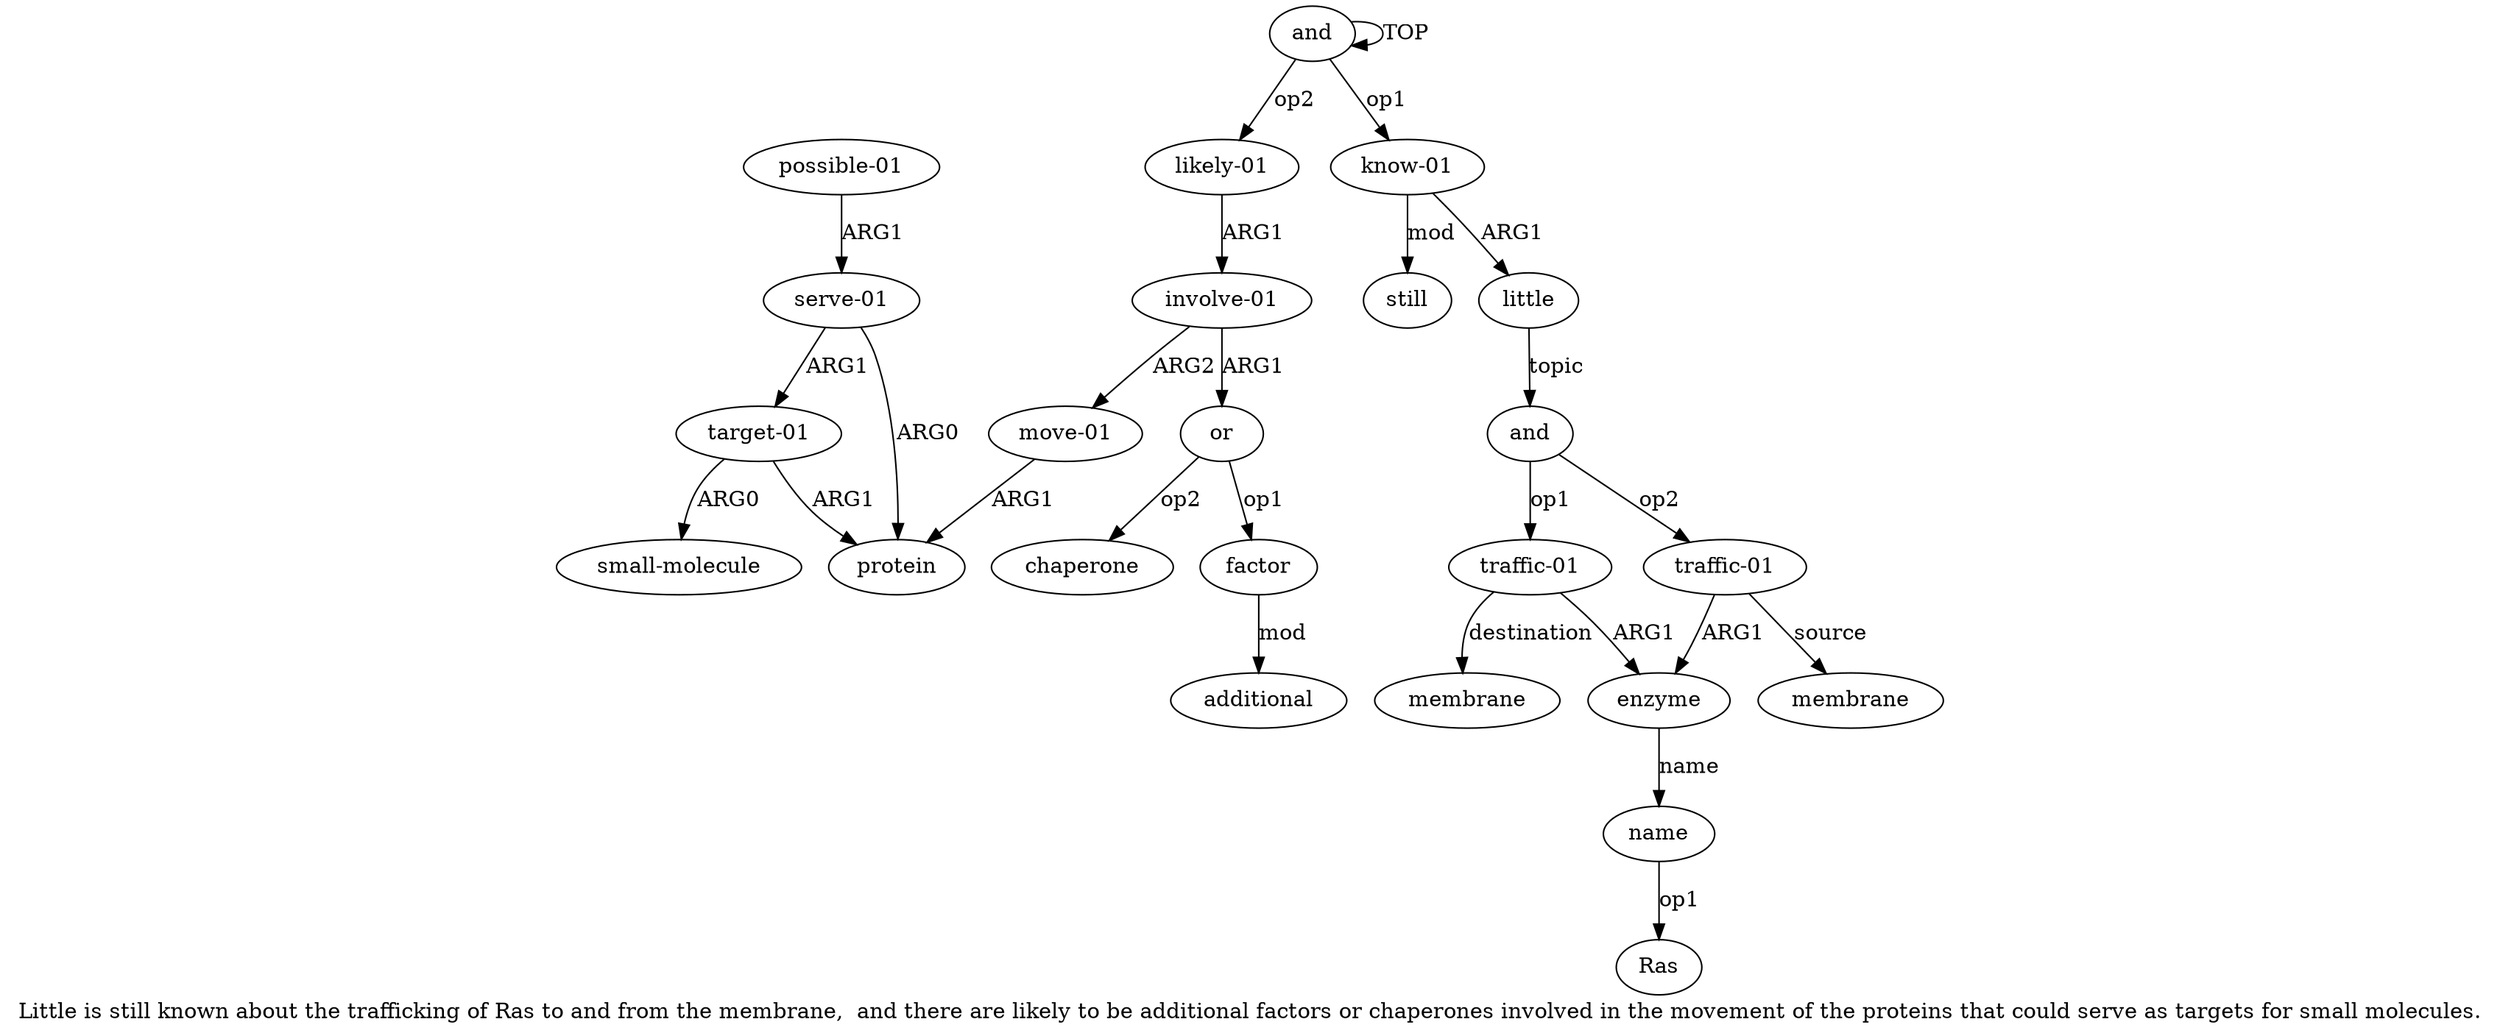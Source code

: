 digraph  {
	graph [label="Little is still known about the trafficking of Ras to and from the membrane,  and there are likely to be additional factors or chaperones \
involved in the movement of the proteins that could serve as targets for small molecules."];
	node [label="\N"];
	a20	 [color=black,
		gold_ind=20,
		gold_label="target-01",
		label="target-01",
		test_ind=20,
		test_label="target-01"];
	a21	 [color=black,
		gold_ind=21,
		gold_label="small-molecule",
		label="small-molecule",
		test_ind=21,
		test_label="small-molecule"];
	a20 -> a21 [key=0,
	color=black,
	gold_label=ARG0,
	label=ARG0,
	test_label=ARG0];
a18 [color=black,
	gold_ind=18,
	gold_label=protein,
	label=protein,
	test_ind=18,
	test_label=protein];
a20 -> a18 [key=0,
color=black,
gold_label=ARG1,
label=ARG1,
test_label=ARG1];
a22 [color=black,
gold_ind=22,
gold_label="possible-01",
label="possible-01",
test_ind=22,
test_label="possible-01"];
a19 [color=black,
gold_ind=19,
gold_label="serve-01",
label="serve-01",
test_ind=19,
test_label="serve-01"];
a22 -> a19 [key=0,
color=black,
gold_label=ARG1,
label=ARG1,
test_label=ARG1];
"a6 Ras" [color=black,
gold_ind=-1,
gold_label=Ras,
label=Ras,
test_ind=-1,
test_label=Ras];
a15 [color=black,
gold_ind=15,
gold_label=additional,
label=additional,
test_ind=15,
test_label=additional];
a14 [color=black,
gold_ind=14,
gold_label=factor,
label=factor,
test_ind=14,
test_label=factor];
a14 -> a15 [key=0,
color=black,
gold_label=mod,
label=mod,
test_label=mod];
a17 [color=black,
gold_ind=17,
gold_label="move-01",
label="move-01",
test_ind=17,
test_label="move-01"];
a17 -> a18 [key=0,
color=black,
gold_label=ARG1,
label=ARG1,
test_label=ARG1];
a16 [color=black,
gold_ind=16,
gold_label=chaperone,
label=chaperone,
test_ind=16,
test_label=chaperone];
a11 [color=black,
gold_ind=11,
gold_label="likely-01",
label="likely-01",
test_ind=11,
test_label="likely-01"];
a12 [color=black,
gold_ind=12,
gold_label="involve-01",
label="involve-01",
test_ind=12,
test_label="involve-01"];
a11 -> a12 [key=0,
color=black,
gold_label=ARG1,
label=ARG1,
test_label=ARG1];
a10 [color=black,
gold_ind=10,
gold_label=still,
label=still,
test_ind=10,
test_label=still];
a13 [color=black,
gold_ind=13,
gold_label=or,
label=or,
test_ind=13,
test_label=or];
a13 -> a14 [key=0,
color=black,
gold_label=op1,
label=op1,
test_label=op1];
a13 -> a16 [key=0,
color=black,
gold_label=op2,
label=op2,
test_label=op2];
a12 -> a17 [key=0,
color=black,
gold_label=ARG2,
label=ARG2,
test_label=ARG2];
a12 -> a13 [key=0,
color=black,
gold_label=ARG1,
label=ARG1,
test_label=ARG1];
a19 -> a20 [key=0,
color=black,
gold_label=ARG1,
label=ARG1,
test_label=ARG1];
a19 -> a18 [key=0,
color=black,
gold_label=ARG0,
label=ARG0,
test_label=ARG0];
a1 [color=black,
gold_ind=1,
gold_label="know-01",
label="know-01",
test_ind=1,
test_label="know-01"];
a1 -> a10 [key=0,
color=black,
gold_label=mod,
label=mod,
test_label=mod];
a2 [color=black,
gold_ind=2,
gold_label=little,
label=little,
test_ind=2,
test_label=little];
a1 -> a2 [key=0,
color=black,
gold_label=ARG1,
label=ARG1,
test_label=ARG1];
a0 [color=black,
gold_ind=0,
gold_label=and,
label=and,
test_ind=0,
test_label=and];
a0 -> a11 [key=0,
color=black,
gold_label=op2,
label=op2,
test_label=op2];
a0 -> a1 [key=0,
color=black,
gold_label=op1,
label=op1,
test_label=op1];
a0 -> a0 [key=0,
color=black,
gold_label=TOP,
label=TOP,
test_label=TOP];
a3 [color=black,
gold_ind=3,
gold_label=and,
label=and,
test_ind=3,
test_label=and];
a4 [color=black,
gold_ind=4,
gold_label="traffic-01",
label="traffic-01",
test_ind=4,
test_label="traffic-01"];
a3 -> a4 [key=0,
color=black,
gold_label=op1,
label=op1,
test_label=op1];
a8 [color=black,
gold_ind=8,
gold_label="traffic-01",
label="traffic-01",
test_ind=8,
test_label="traffic-01"];
a3 -> a8 [key=0,
color=black,
gold_label=op2,
label=op2,
test_label=op2];
a2 -> a3 [key=0,
color=black,
gold_label=topic,
label=topic,
test_label=topic];
a5 [color=black,
gold_ind=5,
gold_label=enzyme,
label=enzyme,
test_ind=5,
test_label=enzyme];
a6 [color=black,
gold_ind=6,
gold_label=name,
label=name,
test_ind=6,
test_label=name];
a5 -> a6 [key=0,
color=black,
gold_label=name,
label=name,
test_label=name];
a4 -> a5 [key=0,
color=black,
gold_label=ARG1,
label=ARG1,
test_label=ARG1];
a7 [color=black,
gold_ind=7,
gold_label=membrane,
label=membrane,
test_ind=7,
test_label=membrane];
a4 -> a7 [key=0,
color=black,
gold_label=destination,
label=destination,
test_label=destination];
a6 -> "a6 Ras" [key=0,
color=black,
gold_label=op1,
label=op1,
test_label=op1];
a9 [color=black,
gold_ind=9,
gold_label=membrane,
label=membrane,
test_ind=9,
test_label=membrane];
a8 -> a5 [key=0,
color=black,
gold_label=ARG1,
label=ARG1,
test_label=ARG1];
a8 -> a9 [key=0,
color=black,
gold_label=source,
label=source,
test_label=source];
}
